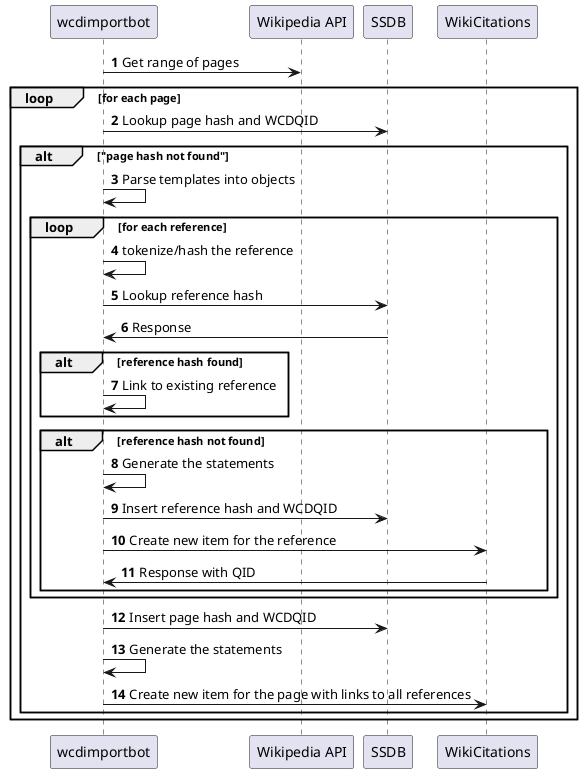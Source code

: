 @startuml
'https://plantuml.com/sequence-diagram

autonumber
wcdimportbot -> "Wikipedia API": Get range of pages
loop for each page
    wcdimportbot -> SSDB: Lookup page hash and WCDQID
    alt "page hash not found"
        wcdimportbot -> wcdimportbot: Parse templates into objects
        loop for each reference
            wcdimportbot -> wcdimportbot: tokenize/hash the reference
            wcdimportbot -> SSDB: Lookup reference hash
            SSDB -> wcdimportbot: Response
            alt reference hash found
                wcdimportbot -> wcdimportbot: Link to existing reference
            end
            alt reference hash not found
                wcdimportbot -> wcdimportbot: Generate the statements
                wcdimportbot -> SSDB: Insert reference hash and WCDQID
                wcdimportbot -> WikiCitations: Create new item for the reference
                WikiCitations -> wcdimportbot: Response with QID
            end
        end
        wcdimportbot -> SSDB: Insert page hash and WCDQID
        wcdimportbot -> wcdimportbot: Generate the statements
        wcdimportbot -> WikiCitations: Create new item for the page with links to all references
    end
end
@enduml